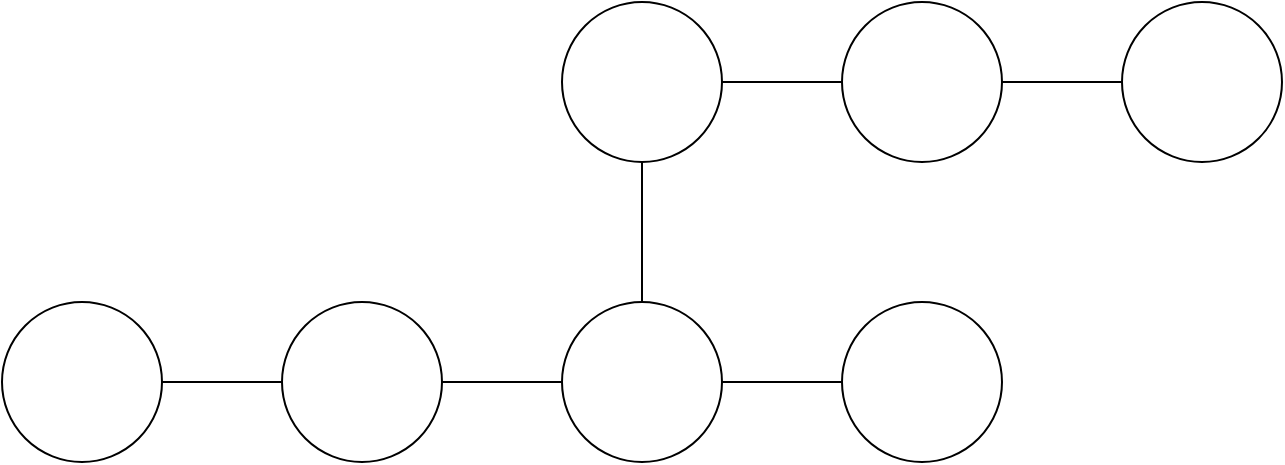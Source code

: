 <mxfile version="16.6.4" type="github"><diagram id="Pbzh9_7AI2XHzCLIpab5" name="Page-1"><mxGraphModel dx="2066" dy="1155" grid="1" gridSize="10" guides="1" tooltips="1" connect="1" arrows="1" fold="1" page="1" pageScale="1" pageWidth="850" pageHeight="1100" math="0" shadow="0"><root><mxCell id="0"/><mxCell id="1" parent="0"/><mxCell id="bTnPtjO57g7JYjd8ViPB-9" style="edgeStyle=orthogonalEdgeStyle;rounded=0;orthogonalLoop=1;jettySize=auto;html=1;exitX=1;exitY=0.5;exitDx=0;exitDy=0;anchorPointDirection=0;endArrow=none;endFill=0;" edge="1" parent="1" source="bTnPtjO57g7JYjd8ViPB-1" target="bTnPtjO57g7JYjd8ViPB-2"><mxGeometry relative="1" as="geometry"/></mxCell><mxCell id="bTnPtjO57g7JYjd8ViPB-1" value="" style="ellipse;whiteSpace=wrap;html=1;aspect=fixed;" vertex="1" parent="1"><mxGeometry x="90" y="500" width="80" height="80" as="geometry"/></mxCell><mxCell id="bTnPtjO57g7JYjd8ViPB-10" style="rounded=0;orthogonalLoop=1;jettySize=auto;html=1;exitX=1;exitY=0.5;exitDx=0;exitDy=0;entryX=0;entryY=0.5;entryDx=0;entryDy=0;strokeColor=default;endArrow=none;endFill=0;" edge="1" parent="1" source="bTnPtjO57g7JYjd8ViPB-2" target="bTnPtjO57g7JYjd8ViPB-3"><mxGeometry relative="1" as="geometry"/></mxCell><mxCell id="bTnPtjO57g7JYjd8ViPB-2" value="" style="ellipse;whiteSpace=wrap;html=1;aspect=fixed;" vertex="1" parent="1"><mxGeometry x="230" y="500" width="80" height="80" as="geometry"/></mxCell><mxCell id="bTnPtjO57g7JYjd8ViPB-11" style="edgeStyle=orthogonalEdgeStyle;rounded=0;orthogonalLoop=1;jettySize=auto;html=1;exitX=1;exitY=0.5;exitDx=0;exitDy=0;entryX=0;entryY=0.5;entryDx=0;entryDy=0;endArrow=none;endFill=0;" edge="1" parent="1" source="bTnPtjO57g7JYjd8ViPB-3" target="bTnPtjO57g7JYjd8ViPB-4"><mxGeometry relative="1" as="geometry"/></mxCell><mxCell id="bTnPtjO57g7JYjd8ViPB-12" style="edgeStyle=orthogonalEdgeStyle;rounded=0;orthogonalLoop=1;jettySize=auto;html=1;exitX=0.5;exitY=0;exitDx=0;exitDy=0;entryX=0.5;entryY=1;entryDx=0;entryDy=0;endArrow=none;endFill=0;" edge="1" parent="1" source="bTnPtjO57g7JYjd8ViPB-3" target="bTnPtjO57g7JYjd8ViPB-5"><mxGeometry relative="1" as="geometry"/></mxCell><mxCell id="bTnPtjO57g7JYjd8ViPB-3" value="" style="ellipse;whiteSpace=wrap;html=1;aspect=fixed;" vertex="1" parent="1"><mxGeometry x="370" y="500" width="80" height="80" as="geometry"/></mxCell><mxCell id="bTnPtjO57g7JYjd8ViPB-4" value="" style="ellipse;whiteSpace=wrap;html=1;aspect=fixed;" vertex="1" parent="1"><mxGeometry x="510" y="500" width="80" height="80" as="geometry"/></mxCell><mxCell id="bTnPtjO57g7JYjd8ViPB-13" style="edgeStyle=orthogonalEdgeStyle;rounded=0;orthogonalLoop=1;jettySize=auto;html=1;exitX=1;exitY=0.5;exitDx=0;exitDy=0;entryX=0;entryY=0.5;entryDx=0;entryDy=0;endArrow=none;endFill=0;" edge="1" parent="1" source="bTnPtjO57g7JYjd8ViPB-5" target="bTnPtjO57g7JYjd8ViPB-6"><mxGeometry relative="1" as="geometry"/></mxCell><mxCell id="bTnPtjO57g7JYjd8ViPB-5" value="" style="ellipse;whiteSpace=wrap;html=1;aspect=fixed;" vertex="1" parent="1"><mxGeometry x="370" y="350" width="80" height="80" as="geometry"/></mxCell><mxCell id="bTnPtjO57g7JYjd8ViPB-14" style="edgeStyle=orthogonalEdgeStyle;rounded=0;orthogonalLoop=1;jettySize=auto;html=1;exitX=1;exitY=0.5;exitDx=0;exitDy=0;entryX=0;entryY=0.5;entryDx=0;entryDy=0;endArrow=none;endFill=0;" edge="1" parent="1" source="bTnPtjO57g7JYjd8ViPB-6" target="bTnPtjO57g7JYjd8ViPB-7"><mxGeometry relative="1" as="geometry"/></mxCell><mxCell id="bTnPtjO57g7JYjd8ViPB-6" value="" style="ellipse;whiteSpace=wrap;html=1;aspect=fixed;" vertex="1" parent="1"><mxGeometry x="510" y="350" width="80" height="80" as="geometry"/></mxCell><mxCell id="bTnPtjO57g7JYjd8ViPB-7" value="" style="ellipse;whiteSpace=wrap;html=1;aspect=fixed;" vertex="1" parent="1"><mxGeometry x="650" y="350" width="80" height="80" as="geometry"/></mxCell></root></mxGraphModel></diagram></mxfile>